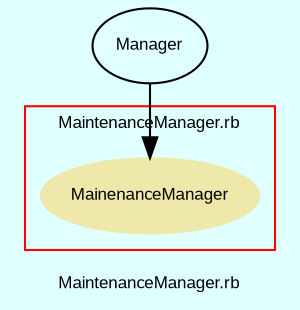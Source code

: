 digraph TopLevel {
    compound = true
    bgcolor = lightcyan1
    fontname = Arial
    fontsize = 8
    label = "MaintenanceManager.rb"
    node [
        fontname = Arial,
        fontsize = 8,
        color = black
    ]

    subgraph cluster_5 {
        fontname = Arial
        color = red
        label = "MaintenanceManager.rb"
        MainenanceManager [
            fontcolor = black,
            URL = "classes/MainenanceManager.html",
            shape = ellipse,
            color = palegoldenrod,
            style = filled,
            label = "MainenanceManager"
        ]

    }

    Manager [
        URL = "classes/Manager.html",
        label = "Manager"
    ]

    Manager -> MainenanceManager [

    ]

}

